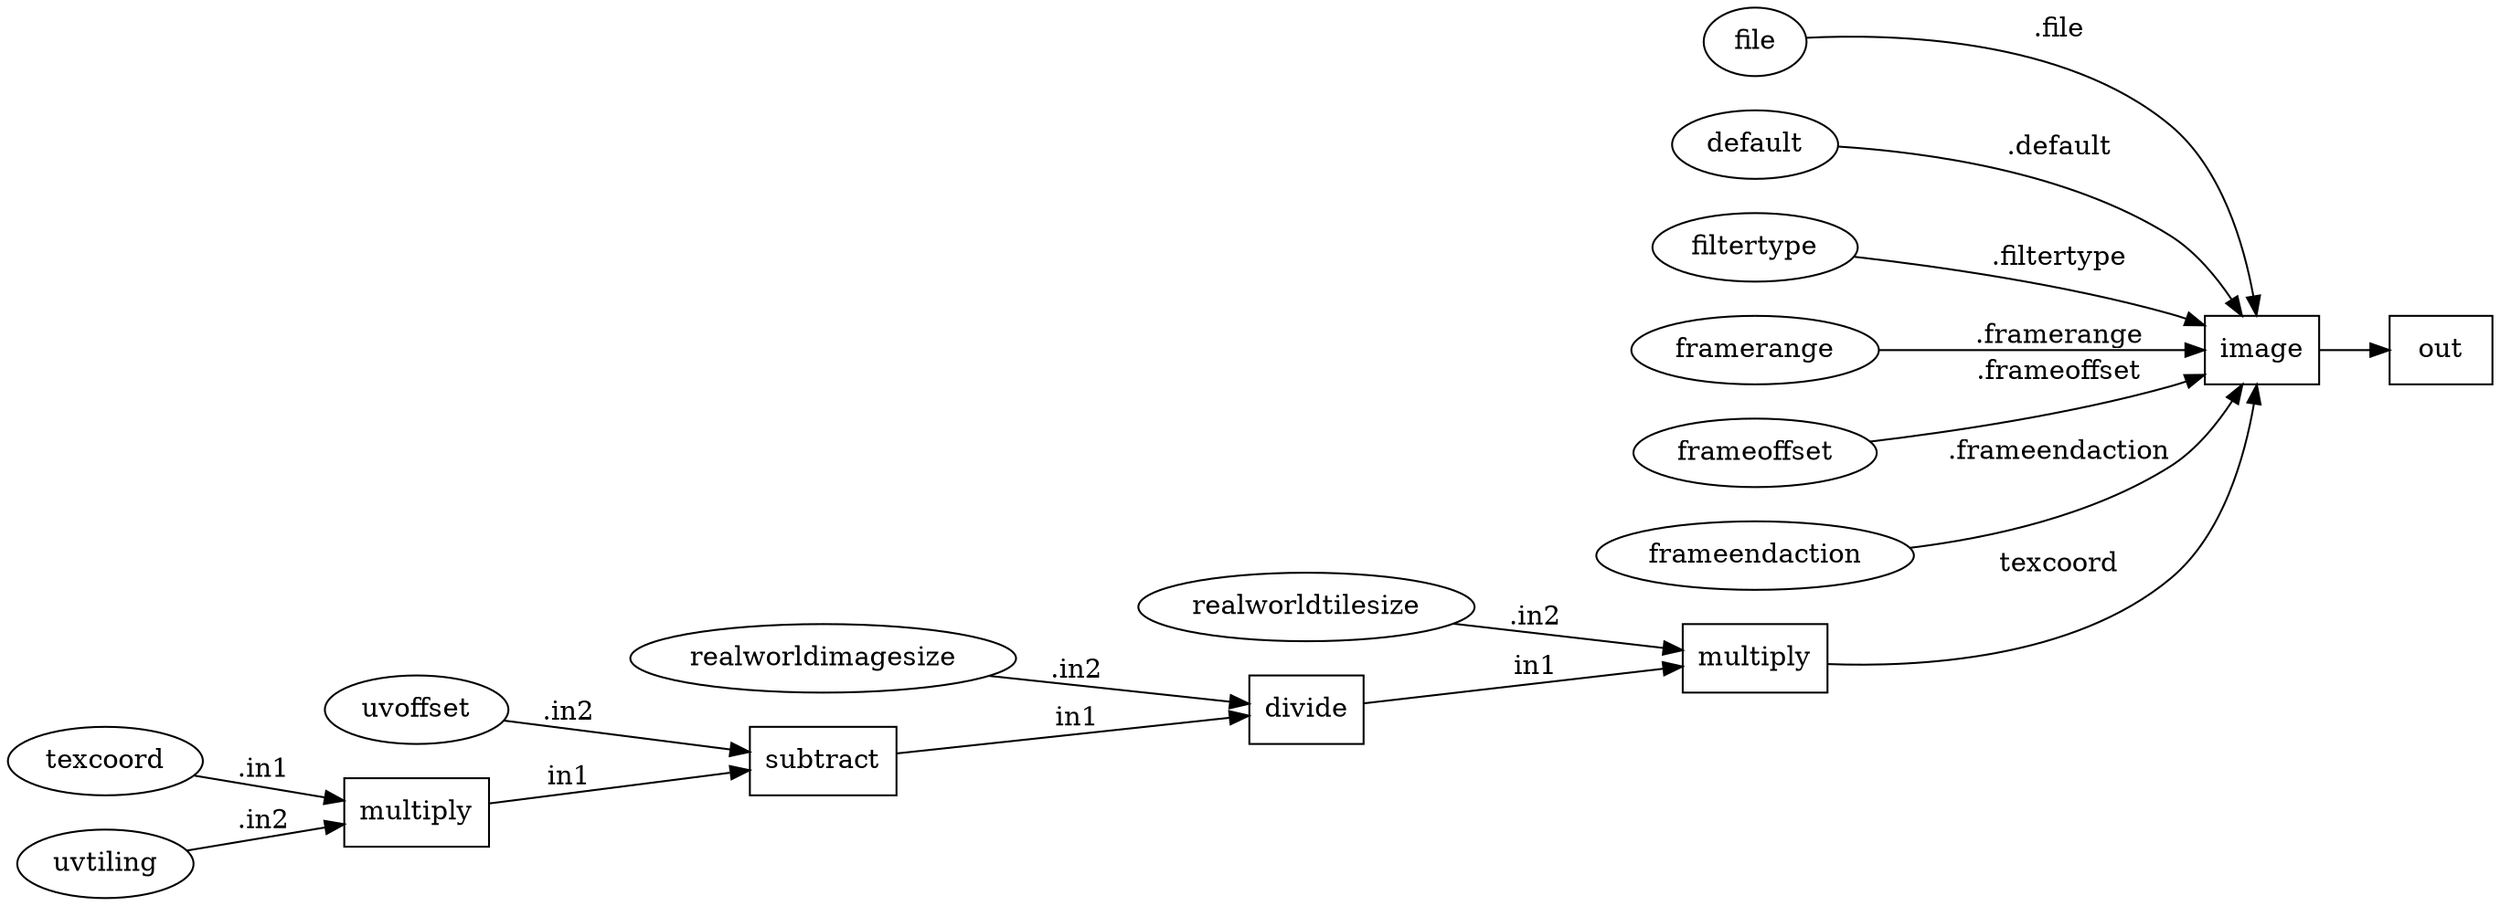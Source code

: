 digraph {
  rankdir = LR;
    NG_tiledimage_color4_N_img_color4 [label= "image"];
    NG_tiledimage_color4_N_img_color4[shape = box];
    NG_tiledimage_color4_N_img_color4 ->     NG_tiledimage_color4_out;
    NG_tiledimage_color4_out [label= "out"];
    NG_tiledimage_color4_out[shape = box]; 
    NG_tiledimage_color4_fileINT [label="file"];
    NG_tiledimage_color4_fileINT [shape = ellipse];
    NG_tiledimage_color4_N_img_color4 [label="image"];
    NG_tiledimage_color4_fileINT -> NG_tiledimage_color4_N_img_color4 [label=".file"];
    NG_tiledimage_color4_defaultINT [label="default"];
    NG_tiledimage_color4_defaultINT [shape = ellipse];
    NG_tiledimage_color4_N_img_color4 [label="image"];
    NG_tiledimage_color4_defaultINT -> NG_tiledimage_color4_N_img_color4 [label=".default"];
    NG_tiledimage_color4_filtertypeINT [label="filtertype"];
    NG_tiledimage_color4_filtertypeINT [shape = ellipse];
    NG_tiledimage_color4_N_img_color4 [label="image"];
    NG_tiledimage_color4_filtertypeINT -> NG_tiledimage_color4_N_img_color4 [label=".filtertype"];
    NG_tiledimage_color4_framerangeINT [label="framerange"];
    NG_tiledimage_color4_framerangeINT [shape = ellipse];
    NG_tiledimage_color4_N_img_color4 [label="image"];
    NG_tiledimage_color4_framerangeINT -> NG_tiledimage_color4_N_img_color4 [label=".framerange"];
    NG_tiledimage_color4_frameoffsetINT [label="frameoffset"];
    NG_tiledimage_color4_frameoffsetINT [shape = ellipse];
    NG_tiledimage_color4_N_img_color4 [label="image"];
    NG_tiledimage_color4_frameoffsetINT -> NG_tiledimage_color4_N_img_color4 [label=".frameoffset"];
    NG_tiledimage_color4_frameendactionINT [label="frameendaction"];
    NG_tiledimage_color4_frameendactionINT [shape = ellipse];
    NG_tiledimage_color4_N_img_color4 [label="image"];
    NG_tiledimage_color4_frameendactionINT -> NG_tiledimage_color4_N_img_color4 [label=".frameendaction"];
    NG_tiledimage_color4_N_multtilesize_color4 [label= "multiply"];
    NG_tiledimage_color4_N_multtilesize_color4[shape = box];
    NG_tiledimage_color4_N_multtilesize_color4 ->     NG_tiledimage_color4_N_img_color4 [label= "texcoord"];
    NG_tiledimage_color4_N_img_color4 [label= "image"];
    NG_tiledimage_color4_N_img_color4[shape = box]; 
    NG_tiledimage_color4_realworldtilesizeINT [label="realworldtilesize"];
    NG_tiledimage_color4_realworldtilesizeINT [shape = ellipse];
    NG_tiledimage_color4_N_multtilesize_color4 [label="multiply"];
    NG_tiledimage_color4_realworldtilesizeINT -> NG_tiledimage_color4_N_multtilesize_color4 [label=".in2"];
    NG_tiledimage_color4_N_divtilesize_color4 [label= "divide"];
    NG_tiledimage_color4_N_divtilesize_color4[shape = box];
    NG_tiledimage_color4_N_divtilesize_color4 ->     NG_tiledimage_color4_N_multtilesize_color4 [label= "in1"];
    NG_tiledimage_color4_N_multtilesize_color4 [label= "multiply"];
    NG_tiledimage_color4_N_multtilesize_color4[shape = box]; 
    NG_tiledimage_color4_realworldimagesizeINT [label="realworldimagesize"];
    NG_tiledimage_color4_realworldimagesizeINT [shape = ellipse];
    NG_tiledimage_color4_N_divtilesize_color4 [label="divide"];
    NG_tiledimage_color4_realworldimagesizeINT -> NG_tiledimage_color4_N_divtilesize_color4 [label=".in2"];
    NG_tiledimage_color4_N_sub_color4 [label= "subtract"];
    NG_tiledimage_color4_N_sub_color4[shape = box];
    NG_tiledimage_color4_N_sub_color4 ->     NG_tiledimage_color4_N_divtilesize_color4 [label= "in1"];
    NG_tiledimage_color4_N_divtilesize_color4 [label= "divide"];
    NG_tiledimage_color4_N_divtilesize_color4[shape = box]; 
    NG_tiledimage_color4_uvoffsetINT [label="uvoffset"];
    NG_tiledimage_color4_uvoffsetINT [shape = ellipse];
    NG_tiledimage_color4_N_sub_color4 [label="subtract"];
    NG_tiledimage_color4_uvoffsetINT -> NG_tiledimage_color4_N_sub_color4 [label=".in2"];
    NG_tiledimage_color4_N_mult_color4 [label= "multiply"];
    NG_tiledimage_color4_N_mult_color4[shape = box];
    NG_tiledimage_color4_N_mult_color4 ->     NG_tiledimage_color4_N_sub_color4 [label= "in1"];
    NG_tiledimage_color4_N_sub_color4 [label= "subtract"];
    NG_tiledimage_color4_N_sub_color4[shape = box]; 
    NG_tiledimage_color4_texcoordINT [label="texcoord"];
    NG_tiledimage_color4_texcoordINT [shape = ellipse];
    NG_tiledimage_color4_N_mult_color4 [label="multiply"];
    NG_tiledimage_color4_texcoordINT -> NG_tiledimage_color4_N_mult_color4 [label=".in1"];
    NG_tiledimage_color4_uvtilingINT [label="uvtiling"];
    NG_tiledimage_color4_uvtilingINT [shape = ellipse];
    NG_tiledimage_color4_N_mult_color4 [label="multiply"];
    NG_tiledimage_color4_uvtilingINT -> NG_tiledimage_color4_N_mult_color4 [label=".in2"];
}
